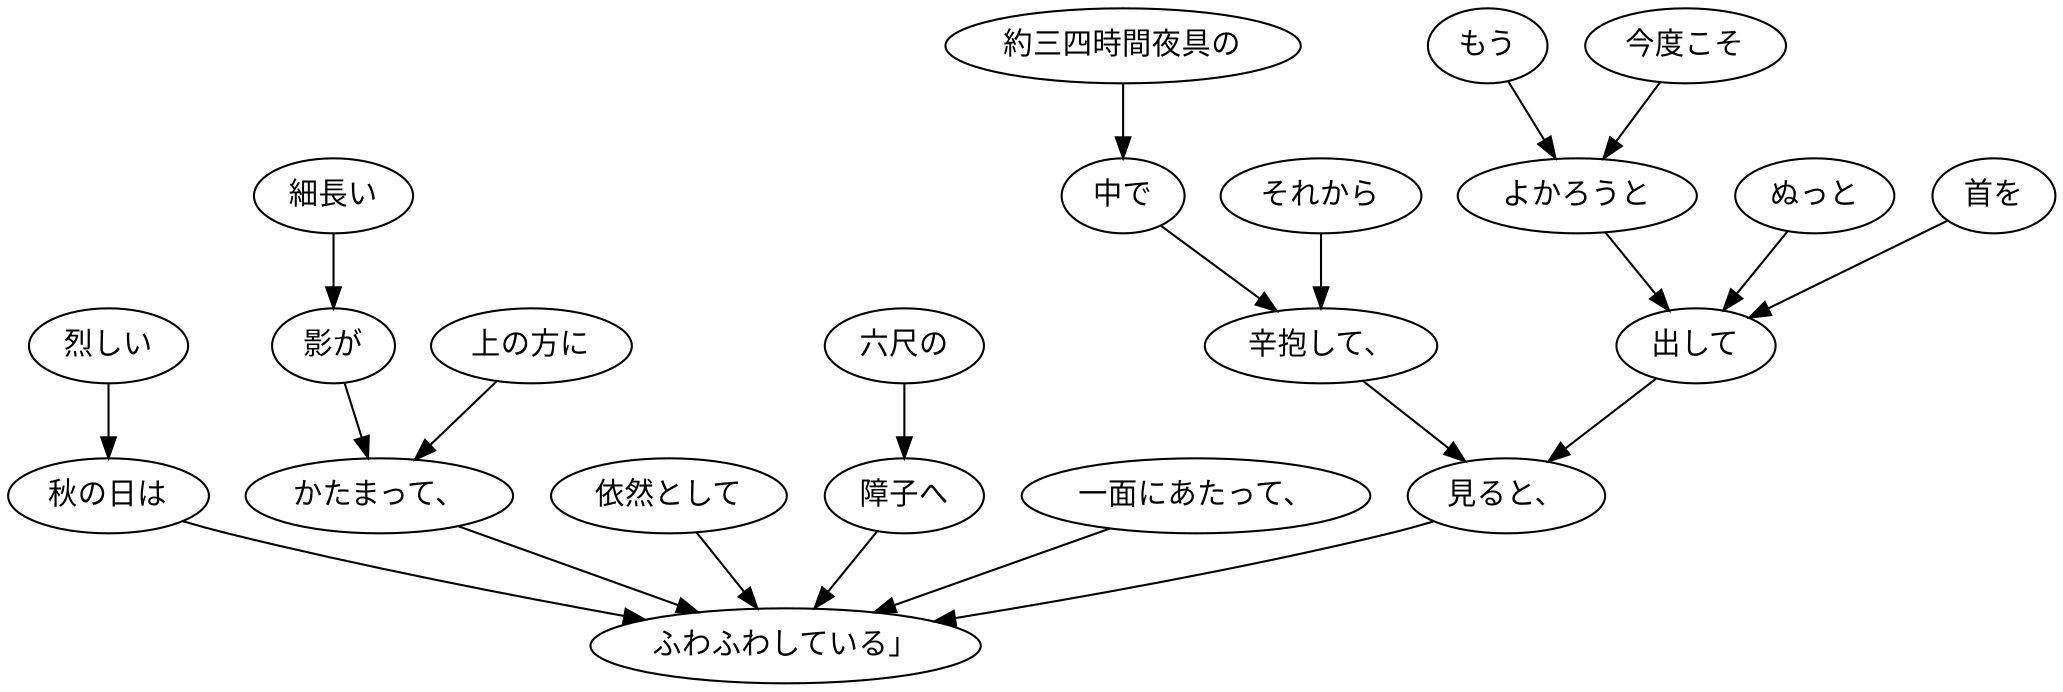 digraph graph7966 {
	node0 [label="それから"];
	node1 [label="約三四時間夜具の"];
	node2 [label="中で"];
	node3 [label="辛抱して、"];
	node4 [label="今度こそ"];
	node5 [label="もう"];
	node6 [label="よかろうと"];
	node7 [label="ぬっと"];
	node8 [label="首を"];
	node9 [label="出して"];
	node10 [label="見ると、"];
	node11 [label="烈しい"];
	node12 [label="秋の日は"];
	node13 [label="依然として"];
	node14 [label="六尺の"];
	node15 [label="障子へ"];
	node16 [label="一面にあたって、"];
	node17 [label="上の方に"];
	node18 [label="細長い"];
	node19 [label="影が"];
	node20 [label="かたまって、"];
	node21 [label="ふわふわしている」"];
	node0 -> node3;
	node1 -> node2;
	node2 -> node3;
	node3 -> node10;
	node4 -> node6;
	node5 -> node6;
	node6 -> node9;
	node7 -> node9;
	node8 -> node9;
	node9 -> node10;
	node10 -> node21;
	node11 -> node12;
	node12 -> node21;
	node13 -> node21;
	node14 -> node15;
	node15 -> node21;
	node16 -> node21;
	node17 -> node20;
	node18 -> node19;
	node19 -> node20;
	node20 -> node21;
}
